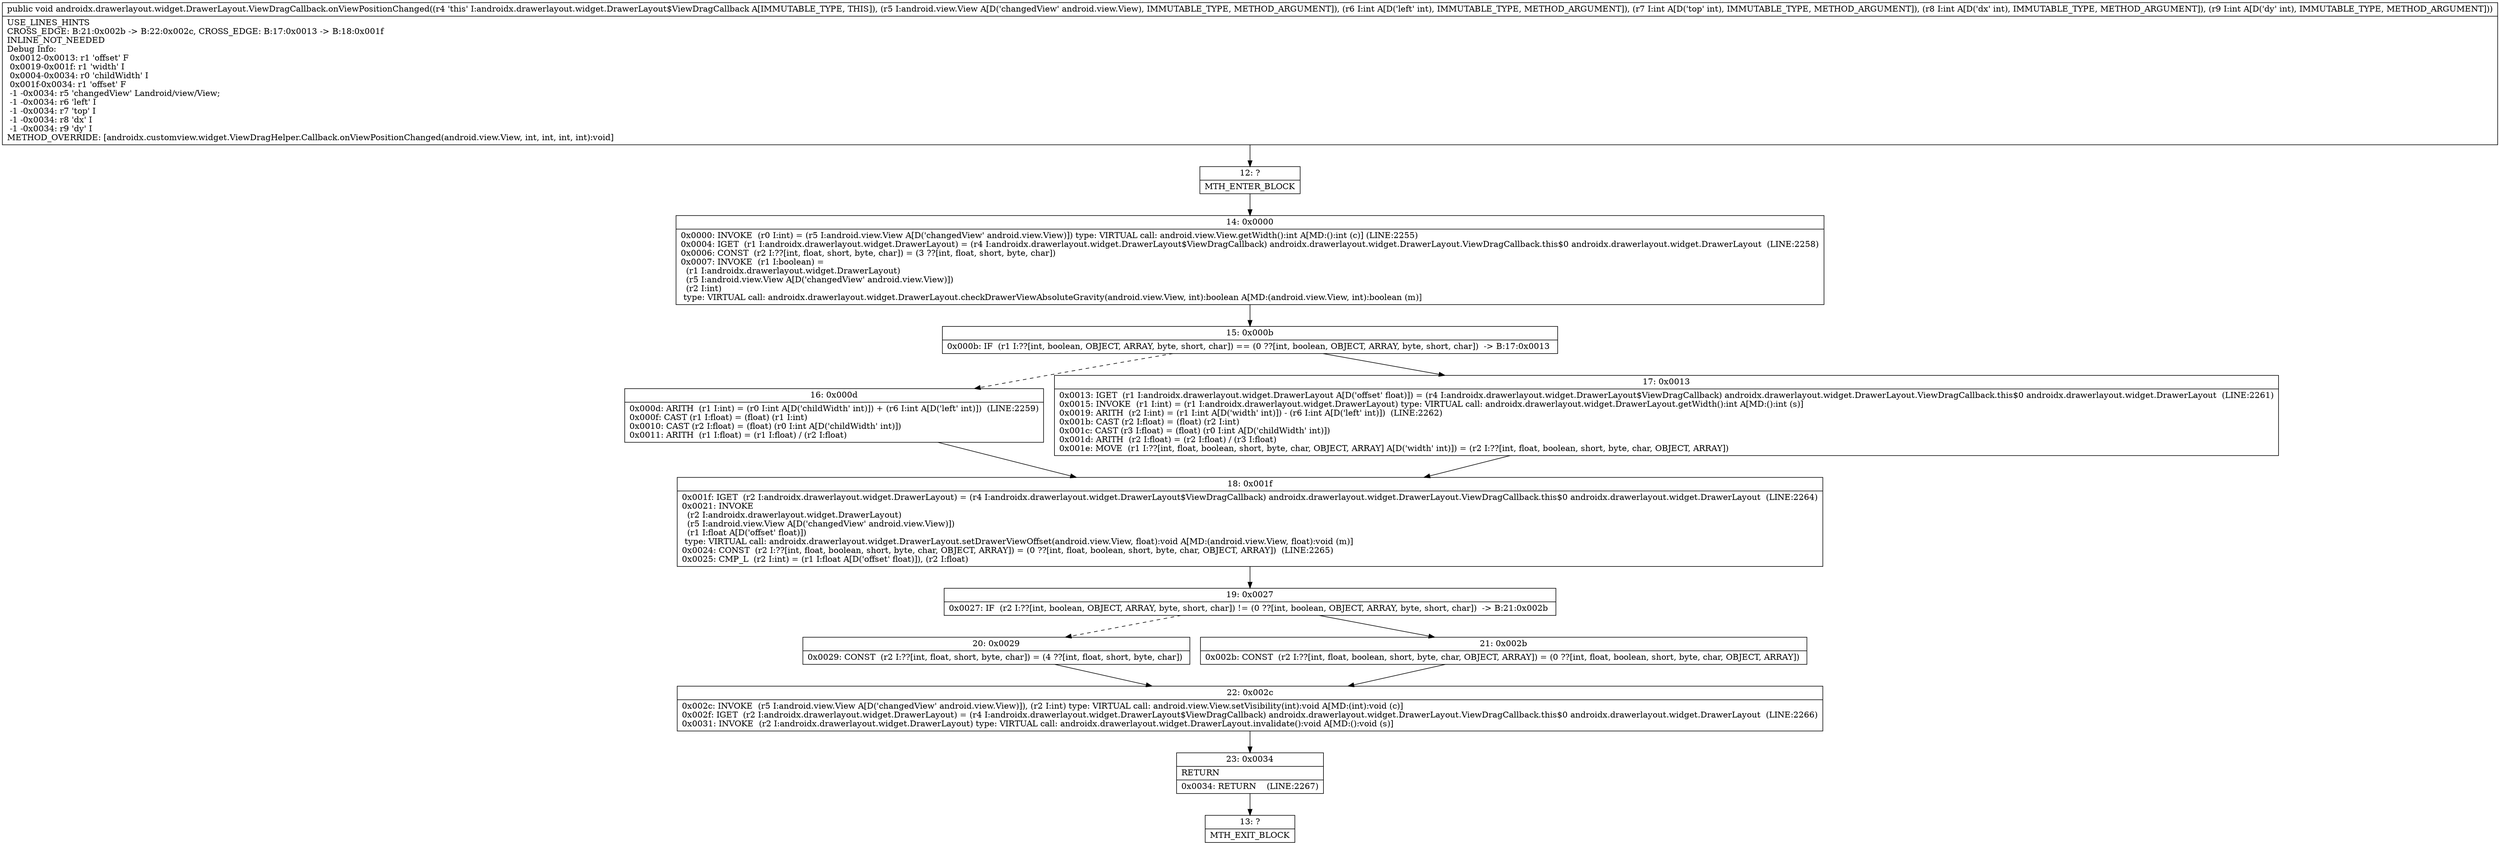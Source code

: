 digraph "CFG forandroidx.drawerlayout.widget.DrawerLayout.ViewDragCallback.onViewPositionChanged(Landroid\/view\/View;IIII)V" {
Node_12 [shape=record,label="{12\:\ ?|MTH_ENTER_BLOCK\l}"];
Node_14 [shape=record,label="{14\:\ 0x0000|0x0000: INVOKE  (r0 I:int) = (r5 I:android.view.View A[D('changedView' android.view.View)]) type: VIRTUAL call: android.view.View.getWidth():int A[MD:():int (c)] (LINE:2255)\l0x0004: IGET  (r1 I:androidx.drawerlayout.widget.DrawerLayout) = (r4 I:androidx.drawerlayout.widget.DrawerLayout$ViewDragCallback) androidx.drawerlayout.widget.DrawerLayout.ViewDragCallback.this$0 androidx.drawerlayout.widget.DrawerLayout  (LINE:2258)\l0x0006: CONST  (r2 I:??[int, float, short, byte, char]) = (3 ??[int, float, short, byte, char]) \l0x0007: INVOKE  (r1 I:boolean) = \l  (r1 I:androidx.drawerlayout.widget.DrawerLayout)\l  (r5 I:android.view.View A[D('changedView' android.view.View)])\l  (r2 I:int)\l type: VIRTUAL call: androidx.drawerlayout.widget.DrawerLayout.checkDrawerViewAbsoluteGravity(android.view.View, int):boolean A[MD:(android.view.View, int):boolean (m)]\l}"];
Node_15 [shape=record,label="{15\:\ 0x000b|0x000b: IF  (r1 I:??[int, boolean, OBJECT, ARRAY, byte, short, char]) == (0 ??[int, boolean, OBJECT, ARRAY, byte, short, char])  \-\> B:17:0x0013 \l}"];
Node_16 [shape=record,label="{16\:\ 0x000d|0x000d: ARITH  (r1 I:int) = (r0 I:int A[D('childWidth' int)]) + (r6 I:int A[D('left' int)])  (LINE:2259)\l0x000f: CAST (r1 I:float) = (float) (r1 I:int) \l0x0010: CAST (r2 I:float) = (float) (r0 I:int A[D('childWidth' int)]) \l0x0011: ARITH  (r1 I:float) = (r1 I:float) \/ (r2 I:float) \l}"];
Node_18 [shape=record,label="{18\:\ 0x001f|0x001f: IGET  (r2 I:androidx.drawerlayout.widget.DrawerLayout) = (r4 I:androidx.drawerlayout.widget.DrawerLayout$ViewDragCallback) androidx.drawerlayout.widget.DrawerLayout.ViewDragCallback.this$0 androidx.drawerlayout.widget.DrawerLayout  (LINE:2264)\l0x0021: INVOKE  \l  (r2 I:androidx.drawerlayout.widget.DrawerLayout)\l  (r5 I:android.view.View A[D('changedView' android.view.View)])\l  (r1 I:float A[D('offset' float)])\l type: VIRTUAL call: androidx.drawerlayout.widget.DrawerLayout.setDrawerViewOffset(android.view.View, float):void A[MD:(android.view.View, float):void (m)]\l0x0024: CONST  (r2 I:??[int, float, boolean, short, byte, char, OBJECT, ARRAY]) = (0 ??[int, float, boolean, short, byte, char, OBJECT, ARRAY])  (LINE:2265)\l0x0025: CMP_L  (r2 I:int) = (r1 I:float A[D('offset' float)]), (r2 I:float) \l}"];
Node_19 [shape=record,label="{19\:\ 0x0027|0x0027: IF  (r2 I:??[int, boolean, OBJECT, ARRAY, byte, short, char]) != (0 ??[int, boolean, OBJECT, ARRAY, byte, short, char])  \-\> B:21:0x002b \l}"];
Node_20 [shape=record,label="{20\:\ 0x0029|0x0029: CONST  (r2 I:??[int, float, short, byte, char]) = (4 ??[int, float, short, byte, char]) \l}"];
Node_22 [shape=record,label="{22\:\ 0x002c|0x002c: INVOKE  (r5 I:android.view.View A[D('changedView' android.view.View)]), (r2 I:int) type: VIRTUAL call: android.view.View.setVisibility(int):void A[MD:(int):void (c)]\l0x002f: IGET  (r2 I:androidx.drawerlayout.widget.DrawerLayout) = (r4 I:androidx.drawerlayout.widget.DrawerLayout$ViewDragCallback) androidx.drawerlayout.widget.DrawerLayout.ViewDragCallback.this$0 androidx.drawerlayout.widget.DrawerLayout  (LINE:2266)\l0x0031: INVOKE  (r2 I:androidx.drawerlayout.widget.DrawerLayout) type: VIRTUAL call: androidx.drawerlayout.widget.DrawerLayout.invalidate():void A[MD:():void (s)]\l}"];
Node_23 [shape=record,label="{23\:\ 0x0034|RETURN\l|0x0034: RETURN    (LINE:2267)\l}"];
Node_13 [shape=record,label="{13\:\ ?|MTH_EXIT_BLOCK\l}"];
Node_21 [shape=record,label="{21\:\ 0x002b|0x002b: CONST  (r2 I:??[int, float, boolean, short, byte, char, OBJECT, ARRAY]) = (0 ??[int, float, boolean, short, byte, char, OBJECT, ARRAY]) \l}"];
Node_17 [shape=record,label="{17\:\ 0x0013|0x0013: IGET  (r1 I:androidx.drawerlayout.widget.DrawerLayout A[D('offset' float)]) = (r4 I:androidx.drawerlayout.widget.DrawerLayout$ViewDragCallback) androidx.drawerlayout.widget.DrawerLayout.ViewDragCallback.this$0 androidx.drawerlayout.widget.DrawerLayout  (LINE:2261)\l0x0015: INVOKE  (r1 I:int) = (r1 I:androidx.drawerlayout.widget.DrawerLayout) type: VIRTUAL call: androidx.drawerlayout.widget.DrawerLayout.getWidth():int A[MD:():int (s)]\l0x0019: ARITH  (r2 I:int) = (r1 I:int A[D('width' int)]) \- (r6 I:int A[D('left' int)])  (LINE:2262)\l0x001b: CAST (r2 I:float) = (float) (r2 I:int) \l0x001c: CAST (r3 I:float) = (float) (r0 I:int A[D('childWidth' int)]) \l0x001d: ARITH  (r2 I:float) = (r2 I:float) \/ (r3 I:float) \l0x001e: MOVE  (r1 I:??[int, float, boolean, short, byte, char, OBJECT, ARRAY] A[D('width' int)]) = (r2 I:??[int, float, boolean, short, byte, char, OBJECT, ARRAY]) \l}"];
MethodNode[shape=record,label="{public void androidx.drawerlayout.widget.DrawerLayout.ViewDragCallback.onViewPositionChanged((r4 'this' I:androidx.drawerlayout.widget.DrawerLayout$ViewDragCallback A[IMMUTABLE_TYPE, THIS]), (r5 I:android.view.View A[D('changedView' android.view.View), IMMUTABLE_TYPE, METHOD_ARGUMENT]), (r6 I:int A[D('left' int), IMMUTABLE_TYPE, METHOD_ARGUMENT]), (r7 I:int A[D('top' int), IMMUTABLE_TYPE, METHOD_ARGUMENT]), (r8 I:int A[D('dx' int), IMMUTABLE_TYPE, METHOD_ARGUMENT]), (r9 I:int A[D('dy' int), IMMUTABLE_TYPE, METHOD_ARGUMENT]))  | USE_LINES_HINTS\lCROSS_EDGE: B:21:0x002b \-\> B:22:0x002c, CROSS_EDGE: B:17:0x0013 \-\> B:18:0x001f\lINLINE_NOT_NEEDED\lDebug Info:\l  0x0012\-0x0013: r1 'offset' F\l  0x0019\-0x001f: r1 'width' I\l  0x0004\-0x0034: r0 'childWidth' I\l  0x001f\-0x0034: r1 'offset' F\l  \-1 \-0x0034: r5 'changedView' Landroid\/view\/View;\l  \-1 \-0x0034: r6 'left' I\l  \-1 \-0x0034: r7 'top' I\l  \-1 \-0x0034: r8 'dx' I\l  \-1 \-0x0034: r9 'dy' I\lMETHOD_OVERRIDE: [androidx.customview.widget.ViewDragHelper.Callback.onViewPositionChanged(android.view.View, int, int, int, int):void]\l}"];
MethodNode -> Node_12;Node_12 -> Node_14;
Node_14 -> Node_15;
Node_15 -> Node_16[style=dashed];
Node_15 -> Node_17;
Node_16 -> Node_18;
Node_18 -> Node_19;
Node_19 -> Node_20[style=dashed];
Node_19 -> Node_21;
Node_20 -> Node_22;
Node_22 -> Node_23;
Node_23 -> Node_13;
Node_21 -> Node_22;
Node_17 -> Node_18;
}

